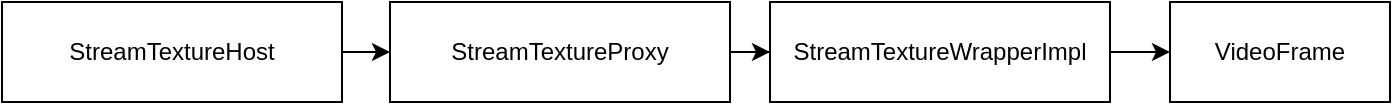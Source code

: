 <mxfile version="20.2.8" type="github">
  <diagram id="_oMf0yWnpaYTupKrIbih" name="第 1 页">
    <mxGraphModel dx="1990" dy="1072" grid="1" gridSize="10" guides="1" tooltips="1" connect="1" arrows="1" fold="1" page="1" pageScale="1" pageWidth="827" pageHeight="1169" math="0" shadow="0">
      <root>
        <mxCell id="0" />
        <mxCell id="1" parent="0" />
        <mxCell id="uO8Ne_abdFNjRcDg8nih-1" value="VideoFrame" style="rounded=0;whiteSpace=wrap;html=1;" vertex="1" parent="1">
          <mxGeometry x="680" y="310" width="110" height="50" as="geometry" />
        </mxCell>
        <mxCell id="uO8Ne_abdFNjRcDg8nih-5" value="" style="edgeStyle=orthogonalEdgeStyle;rounded=0;orthogonalLoop=1;jettySize=auto;html=1;" edge="1" parent="1" source="uO8Ne_abdFNjRcDg8nih-2" target="uO8Ne_abdFNjRcDg8nih-1">
          <mxGeometry relative="1" as="geometry" />
        </mxCell>
        <mxCell id="uO8Ne_abdFNjRcDg8nih-2" value="StreamTextureWrapperImpl" style="rounded=0;whiteSpace=wrap;html=1;" vertex="1" parent="1">
          <mxGeometry x="480" y="310" width="170" height="50" as="geometry" />
        </mxCell>
        <mxCell id="uO8Ne_abdFNjRcDg8nih-7" value="" style="edgeStyle=orthogonalEdgeStyle;rounded=0;orthogonalLoop=1;jettySize=auto;html=1;" edge="1" parent="1" source="uO8Ne_abdFNjRcDg8nih-3" target="uO8Ne_abdFNjRcDg8nih-6">
          <mxGeometry relative="1" as="geometry" />
        </mxCell>
        <mxCell id="uO8Ne_abdFNjRcDg8nih-3" value="StreamTextureHost" style="rounded=0;whiteSpace=wrap;html=1;" vertex="1" parent="1">
          <mxGeometry x="96" y="310" width="170" height="50" as="geometry" />
        </mxCell>
        <mxCell id="uO8Ne_abdFNjRcDg8nih-8" value="" style="edgeStyle=orthogonalEdgeStyle;rounded=0;orthogonalLoop=1;jettySize=auto;html=1;" edge="1" parent="1" source="uO8Ne_abdFNjRcDg8nih-6" target="uO8Ne_abdFNjRcDg8nih-2">
          <mxGeometry relative="1" as="geometry" />
        </mxCell>
        <mxCell id="uO8Ne_abdFNjRcDg8nih-6" value="StreamTextureProxy" style="rounded=0;whiteSpace=wrap;html=1;" vertex="1" parent="1">
          <mxGeometry x="290" y="310" width="170" height="50" as="geometry" />
        </mxCell>
      </root>
    </mxGraphModel>
  </diagram>
</mxfile>
